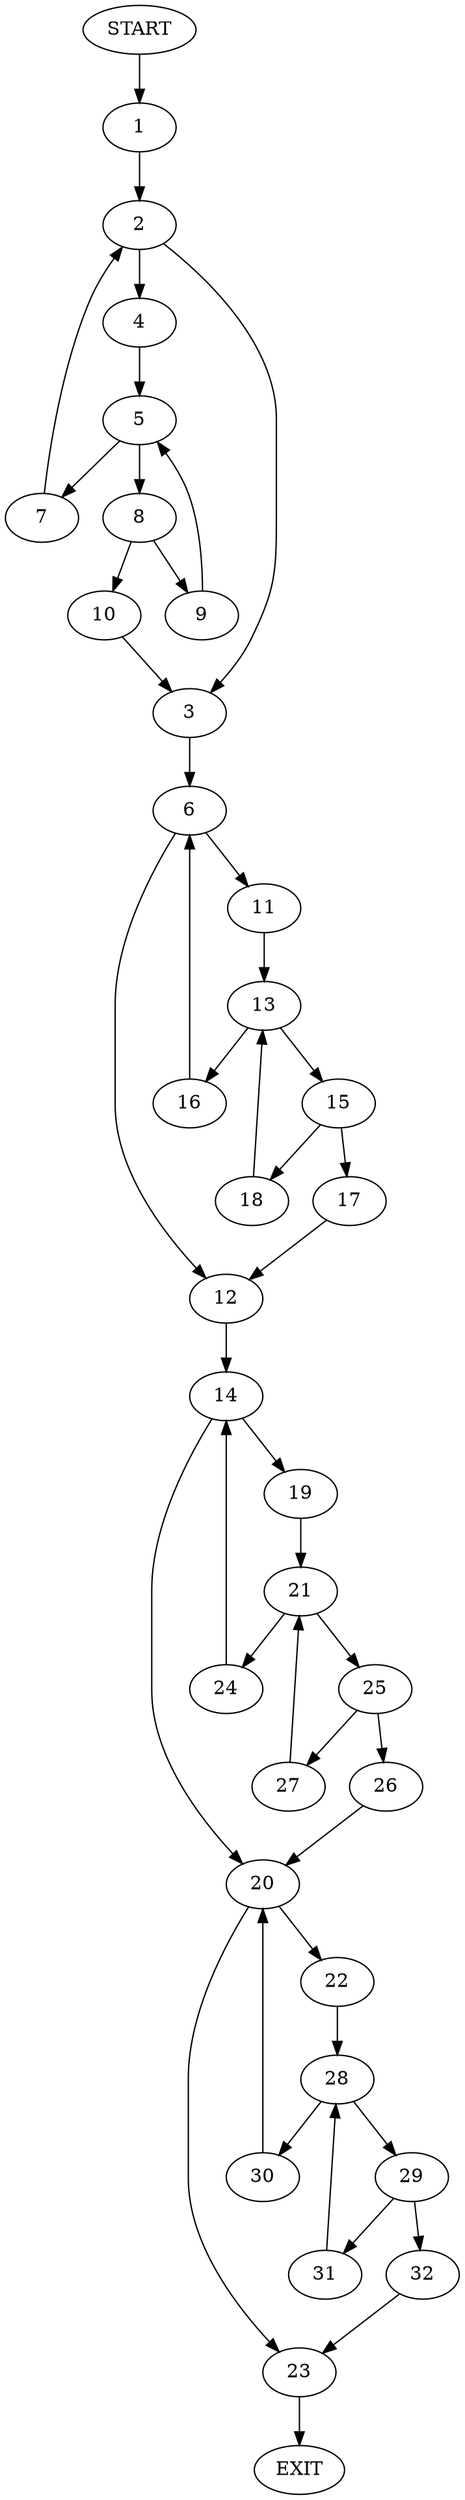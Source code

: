 digraph {
0 [label="START"]
33 [label="EXIT"]
0 -> 1
1 -> 2
2 -> 3
2 -> 4
4 -> 5
3 -> 6
5 -> 7
5 -> 8
7 -> 2
8 -> 9
8 -> 10
9 -> 5
10 -> 3
6 -> 11
6 -> 12
11 -> 13
12 -> 14
13 -> 15
13 -> 16
16 -> 6
15 -> 17
15 -> 18
18 -> 13
17 -> 12
14 -> 19
14 -> 20
19 -> 21
20 -> 22
20 -> 23
21 -> 24
21 -> 25
25 -> 26
25 -> 27
24 -> 14
26 -> 20
27 -> 21
22 -> 28
23 -> 33
28 -> 29
28 -> 30
29 -> 31
29 -> 32
30 -> 20
32 -> 23
31 -> 28
}
